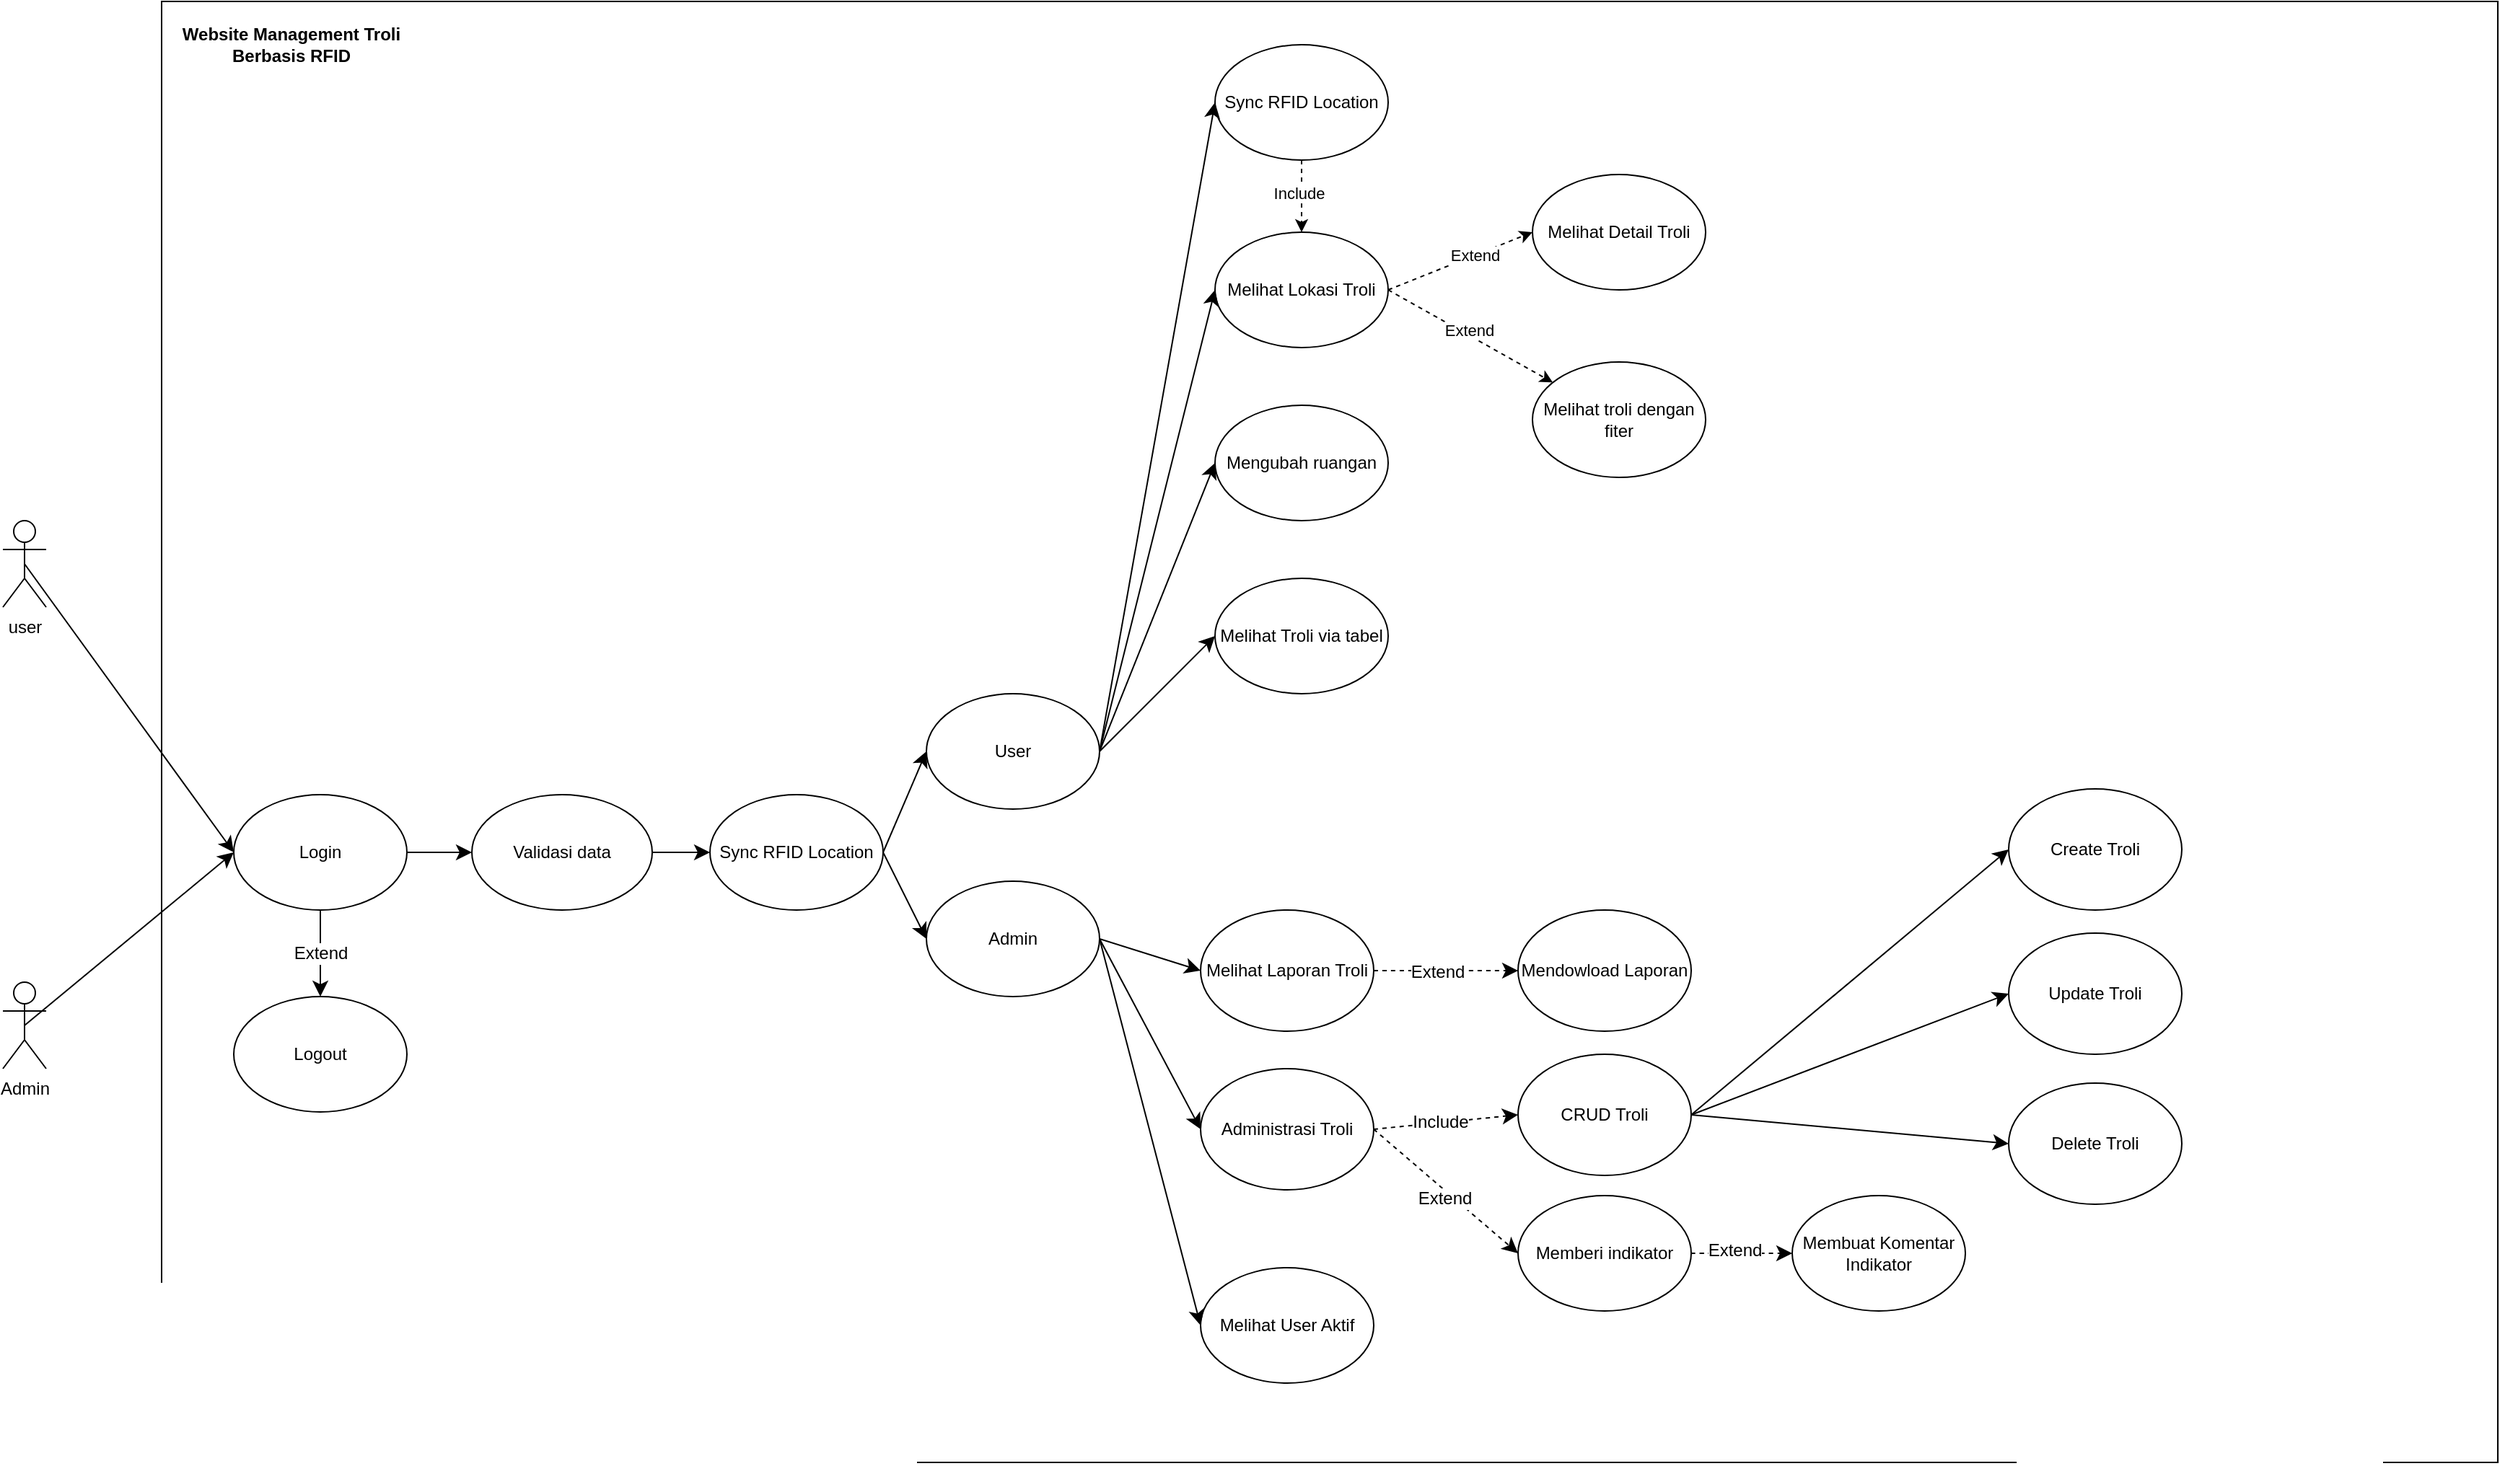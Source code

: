 <mxfile version="27.0.9">
  <diagram name="Page-1" id="rxlCwUThoDtnZkWdmVnO">
    <mxGraphModel dx="1203" dy="750" grid="1" gridSize="10" guides="1" tooltips="1" connect="1" arrows="1" fold="1" page="1" pageScale="1" pageWidth="850" pageHeight="1100" math="0" shadow="0">
      <root>
        <mxCell id="0" />
        <mxCell id="1" parent="0" />
        <mxCell id="zfviBoj0iMsASOUnEc8I-1" value="" style="rounded=0;whiteSpace=wrap;html=1;" vertex="1" parent="1">
          <mxGeometry x="150" y="50" width="1619" height="1013" as="geometry" />
        </mxCell>
        <mxCell id="zfviBoj0iMsASOUnEc8I-74" style="edgeStyle=none;curved=1;rounded=0;orthogonalLoop=1;jettySize=auto;html=1;exitX=0.5;exitY=0.5;exitDx=0;exitDy=0;exitPerimeter=0;fontSize=12;startSize=8;endSize=8;" edge="1" parent="1" source="zfviBoj0iMsASOUnEc8I-4">
          <mxGeometry relative="1" as="geometry">
            <mxPoint x="200" y="640" as="targetPoint" />
          </mxGeometry>
        </mxCell>
        <mxCell id="zfviBoj0iMsASOUnEc8I-4" value="user" style="shape=umlActor;verticalLabelPosition=bottom;verticalAlign=top;html=1;outlineConnect=0;" vertex="1" parent="1">
          <mxGeometry x="40" y="410" width="30" height="60" as="geometry" />
        </mxCell>
        <mxCell id="zfviBoj0iMsASOUnEc8I-5" style="rounded=0;orthogonalLoop=1;jettySize=auto;html=1;exitX=1;exitY=0.5;exitDx=0;exitDy=0;entryX=0;entryY=0.5;entryDx=0;entryDy=0;dashed=1;" edge="1" parent="1" source="zfviBoj0iMsASOUnEc8I-10" target="zfviBoj0iMsASOUnEc8I-12">
          <mxGeometry relative="1" as="geometry" />
        </mxCell>
        <mxCell id="zfviBoj0iMsASOUnEc8I-6" value="Extend" style="edgeLabel;html=1;align=center;verticalAlign=middle;resizable=0;points=[];" vertex="1" connectable="0" parent="zfviBoj0iMsASOUnEc8I-5">
          <mxGeometry x="0.2" relative="1" as="geometry">
            <mxPoint as="offset" />
          </mxGeometry>
        </mxCell>
        <mxCell id="zfviBoj0iMsASOUnEc8I-7" style="rounded=0;orthogonalLoop=1;jettySize=auto;html=1;exitX=1;exitY=0.5;exitDx=0;exitDy=0;dashed=1;" edge="1" parent="1" source="zfviBoj0iMsASOUnEc8I-10" target="zfviBoj0iMsASOUnEc8I-15">
          <mxGeometry relative="1" as="geometry" />
        </mxCell>
        <mxCell id="zfviBoj0iMsASOUnEc8I-8" value="Extend" style="edgeLabel;html=1;align=center;verticalAlign=middle;resizable=0;points=[];" vertex="1" connectable="0" parent="zfviBoj0iMsASOUnEc8I-7">
          <mxGeometry x="-0.049" y="3" relative="1" as="geometry">
            <mxPoint as="offset" />
          </mxGeometry>
        </mxCell>
        <mxCell id="zfviBoj0iMsASOUnEc8I-10" value="Melihat Lokasi Troli" style="ellipse;whiteSpace=wrap;html=1;" vertex="1" parent="1">
          <mxGeometry x="880" y="210" width="120" height="80" as="geometry" />
        </mxCell>
        <mxCell id="zfviBoj0iMsASOUnEc8I-11" value="Website Management Troli Berbasis RFID" style="text;html=1;align=center;verticalAlign=middle;whiteSpace=wrap;rounded=0;fontStyle=1" vertex="1" parent="1">
          <mxGeometry x="140" y="60" width="200" height="40" as="geometry" />
        </mxCell>
        <mxCell id="zfviBoj0iMsASOUnEc8I-12" value="Melihat Detail Troli" style="ellipse;whiteSpace=wrap;html=1;" vertex="1" parent="1">
          <mxGeometry x="1100" y="170" width="120" height="80" as="geometry" />
        </mxCell>
        <mxCell id="zfviBoj0iMsASOUnEc8I-14" value="Melihat Troli via tabel" style="ellipse;whiteSpace=wrap;html=1;" vertex="1" parent="1">
          <mxGeometry x="880" y="450" width="120" height="80" as="geometry" />
        </mxCell>
        <mxCell id="zfviBoj0iMsASOUnEc8I-15" value="Melihat troli dengan fiter" style="ellipse;whiteSpace=wrap;html=1;" vertex="1" parent="1">
          <mxGeometry x="1100" y="300" width="120" height="80" as="geometry" />
        </mxCell>
        <mxCell id="zfviBoj0iMsASOUnEc8I-73" style="edgeStyle=none;curved=1;rounded=0;orthogonalLoop=1;jettySize=auto;html=1;exitX=0.5;exitY=0.5;exitDx=0;exitDy=0;exitPerimeter=0;entryX=0;entryY=0.5;entryDx=0;entryDy=0;fontSize=12;startSize=8;endSize=8;" edge="1" parent="1" source="zfviBoj0iMsASOUnEc8I-19" target="zfviBoj0iMsASOUnEc8I-27">
          <mxGeometry relative="1" as="geometry" />
        </mxCell>
        <mxCell id="zfviBoj0iMsASOUnEc8I-19" value="Admin" style="shape=umlActor;verticalLabelPosition=bottom;verticalAlign=top;html=1;outlineConnect=0;" vertex="1" parent="1">
          <mxGeometry x="40" y="730" width="30" height="60" as="geometry" />
        </mxCell>
        <mxCell id="zfviBoj0iMsASOUnEc8I-22" value="Mengubah ruangan" style="ellipse;whiteSpace=wrap;html=1;" vertex="1" parent="1">
          <mxGeometry x="880" y="330" width="120" height="80" as="geometry" />
        </mxCell>
        <mxCell id="zfviBoj0iMsASOUnEc8I-52" style="edgeStyle=none;curved=1;rounded=0;orthogonalLoop=1;jettySize=auto;html=1;exitX=1;exitY=0.5;exitDx=0;exitDy=0;entryX=0;entryY=0.5;entryDx=0;entryDy=0;fontSize=12;startSize=8;endSize=8;" edge="1" parent="1" source="zfviBoj0iMsASOUnEc8I-27" target="zfviBoj0iMsASOUnEc8I-28">
          <mxGeometry relative="1" as="geometry" />
        </mxCell>
        <mxCell id="zfviBoj0iMsASOUnEc8I-104" style="edgeStyle=none;curved=1;rounded=0;orthogonalLoop=1;jettySize=auto;html=1;exitX=0.5;exitY=1;exitDx=0;exitDy=0;entryX=0.5;entryY=0;entryDx=0;entryDy=0;fontSize=12;startSize=8;endSize=8;" edge="1" parent="1" source="zfviBoj0iMsASOUnEc8I-27" target="zfviBoj0iMsASOUnEc8I-44">
          <mxGeometry relative="1" as="geometry" />
        </mxCell>
        <mxCell id="zfviBoj0iMsASOUnEc8I-105" value="Extend" style="edgeLabel;html=1;align=center;verticalAlign=middle;resizable=0;points=[];fontSize=12;" vertex="1" connectable="0" parent="zfviBoj0iMsASOUnEc8I-104">
          <mxGeometry relative="1" as="geometry">
            <mxPoint as="offset" />
          </mxGeometry>
        </mxCell>
        <mxCell id="zfviBoj0iMsASOUnEc8I-27" value="Login" style="ellipse;whiteSpace=wrap;html=1;" vertex="1" parent="1">
          <mxGeometry x="200" y="600" width="120" height="80" as="geometry" />
        </mxCell>
        <mxCell id="zfviBoj0iMsASOUnEc8I-87" style="edgeStyle=none;curved=1;rounded=0;orthogonalLoop=1;jettySize=auto;html=1;exitX=1;exitY=0.5;exitDx=0;exitDy=0;entryX=0;entryY=0.5;entryDx=0;entryDy=0;fontSize=12;startSize=8;endSize=8;" edge="1" parent="1" source="zfviBoj0iMsASOUnEc8I-28" target="zfviBoj0iMsASOUnEc8I-85">
          <mxGeometry relative="1" as="geometry" />
        </mxCell>
        <mxCell id="zfviBoj0iMsASOUnEc8I-28" value="Validasi data" style="ellipse;whiteSpace=wrap;html=1;" vertex="1" parent="1">
          <mxGeometry x="365" y="600" width="125" height="80" as="geometry" />
        </mxCell>
        <mxCell id="zfviBoj0iMsASOUnEc8I-65" style="edgeStyle=none;curved=1;rounded=0;orthogonalLoop=1;jettySize=auto;html=1;exitX=1;exitY=0.5;exitDx=0;exitDy=0;entryX=0;entryY=0.5;entryDx=0;entryDy=0;fontSize=12;startSize=8;endSize=8;dashed=1;" edge="1" parent="1" source="zfviBoj0iMsASOUnEc8I-30" target="zfviBoj0iMsASOUnEc8I-33">
          <mxGeometry relative="1" as="geometry" />
        </mxCell>
        <mxCell id="zfviBoj0iMsASOUnEc8I-76" value="Include" style="edgeLabel;html=1;align=center;verticalAlign=middle;resizable=0;points=[];fontSize=12;" vertex="1" connectable="0" parent="zfviBoj0iMsASOUnEc8I-65">
          <mxGeometry x="-0.077" y="1" relative="1" as="geometry">
            <mxPoint as="offset" />
          </mxGeometry>
        </mxCell>
        <mxCell id="zfviBoj0iMsASOUnEc8I-66" style="edgeStyle=none;curved=1;rounded=0;orthogonalLoop=1;jettySize=auto;html=1;exitX=1;exitY=0.5;exitDx=0;exitDy=0;entryX=0;entryY=0.5;entryDx=0;entryDy=0;fontSize=12;startSize=8;endSize=8;dashed=1;" edge="1" parent="1" source="zfviBoj0iMsASOUnEc8I-30" target="zfviBoj0iMsASOUnEc8I-36">
          <mxGeometry relative="1" as="geometry" />
        </mxCell>
        <mxCell id="zfviBoj0iMsASOUnEc8I-77" value="Extend" style="edgeLabel;html=1;align=center;verticalAlign=middle;resizable=0;points=[];fontSize=12;" vertex="1" connectable="0" parent="zfviBoj0iMsASOUnEc8I-66">
          <mxGeometry x="0.029" y="-4" relative="1" as="geometry">
            <mxPoint as="offset" />
          </mxGeometry>
        </mxCell>
        <mxCell id="zfviBoj0iMsASOUnEc8I-30" value="Administrasi Troli" style="ellipse;whiteSpace=wrap;html=1;" vertex="1" parent="1">
          <mxGeometry x="870" y="790" width="120" height="84" as="geometry" />
        </mxCell>
        <mxCell id="zfviBoj0iMsASOUnEc8I-101" style="edgeStyle=none;curved=1;rounded=0;orthogonalLoop=1;jettySize=auto;html=1;exitX=1;exitY=0.5;exitDx=0;exitDy=0;entryX=0;entryY=0.5;entryDx=0;entryDy=0;fontSize=12;startSize=8;endSize=8;" edge="1" parent="1" source="zfviBoj0iMsASOUnEc8I-33" target="zfviBoj0iMsASOUnEc8I-98">
          <mxGeometry relative="1" as="geometry" />
        </mxCell>
        <mxCell id="zfviBoj0iMsASOUnEc8I-102" style="edgeStyle=none;curved=1;rounded=0;orthogonalLoop=1;jettySize=auto;html=1;exitX=1;exitY=0.5;exitDx=0;exitDy=0;entryX=0;entryY=0.5;entryDx=0;entryDy=0;fontSize=12;startSize=8;endSize=8;" edge="1" parent="1" source="zfviBoj0iMsASOUnEc8I-33" target="zfviBoj0iMsASOUnEc8I-99">
          <mxGeometry relative="1" as="geometry" />
        </mxCell>
        <mxCell id="zfviBoj0iMsASOUnEc8I-103" style="edgeStyle=none;curved=1;rounded=0;orthogonalLoop=1;jettySize=auto;html=1;exitX=1;exitY=0.5;exitDx=0;exitDy=0;entryX=0;entryY=0.5;entryDx=0;entryDy=0;fontSize=12;startSize=8;endSize=8;" edge="1" parent="1" source="zfviBoj0iMsASOUnEc8I-33" target="zfviBoj0iMsASOUnEc8I-100">
          <mxGeometry relative="1" as="geometry" />
        </mxCell>
        <mxCell id="zfviBoj0iMsASOUnEc8I-33" value="CRUD Troli" style="ellipse;whiteSpace=wrap;html=1;" vertex="1" parent="1">
          <mxGeometry x="1090" y="780" width="120" height="84" as="geometry" />
        </mxCell>
        <mxCell id="zfviBoj0iMsASOUnEc8I-68" style="edgeStyle=none;curved=1;rounded=0;orthogonalLoop=1;jettySize=auto;html=1;exitX=1;exitY=0.5;exitDx=0;exitDy=0;entryX=0;entryY=0.5;entryDx=0;entryDy=0;fontSize=12;startSize=8;endSize=8;dashed=1;" edge="1" parent="1" source="zfviBoj0iMsASOUnEc8I-36" target="zfviBoj0iMsASOUnEc8I-39">
          <mxGeometry relative="1" as="geometry" />
        </mxCell>
        <mxCell id="zfviBoj0iMsASOUnEc8I-80" value="Extend" style="edgeLabel;html=1;align=center;verticalAlign=middle;resizable=0;points=[];fontSize=12;" vertex="1" connectable="0" parent="zfviBoj0iMsASOUnEc8I-68">
          <mxGeometry x="-0.143" y="2" relative="1" as="geometry">
            <mxPoint as="offset" />
          </mxGeometry>
        </mxCell>
        <mxCell id="zfviBoj0iMsASOUnEc8I-36" value="Memberi indikator" style="ellipse;whiteSpace=wrap;html=1;" vertex="1" parent="1">
          <mxGeometry x="1090" y="878" width="120" height="80" as="geometry" />
        </mxCell>
        <mxCell id="zfviBoj0iMsASOUnEc8I-39" value="Membuat Komentar Indikator" style="ellipse;whiteSpace=wrap;html=1;" vertex="1" parent="1">
          <mxGeometry x="1280" y="878" width="120" height="80" as="geometry" />
        </mxCell>
        <mxCell id="zfviBoj0iMsASOUnEc8I-40" style="edgeStyle=orthogonalEdgeStyle;rounded=0;orthogonalLoop=1;jettySize=auto;html=1;exitX=0.5;exitY=1;exitDx=0;exitDy=0;dashed=1;" edge="1" parent="1" source="zfviBoj0iMsASOUnEc8I-42" target="zfviBoj0iMsASOUnEc8I-10">
          <mxGeometry relative="1" as="geometry" />
        </mxCell>
        <mxCell id="zfviBoj0iMsASOUnEc8I-41" value="Include" style="edgeLabel;html=1;align=center;verticalAlign=middle;resizable=0;points=[];" vertex="1" connectable="0" parent="zfviBoj0iMsASOUnEc8I-40">
          <mxGeometry x="-0.08" y="-2" relative="1" as="geometry">
            <mxPoint as="offset" />
          </mxGeometry>
        </mxCell>
        <mxCell id="zfviBoj0iMsASOUnEc8I-42" value="Sync RFID Location" style="ellipse;whiteSpace=wrap;html=1;" vertex="1" parent="1">
          <mxGeometry x="880" y="80" width="120" height="80" as="geometry" />
        </mxCell>
        <mxCell id="zfviBoj0iMsASOUnEc8I-44" value="Logout" style="ellipse;whiteSpace=wrap;html=1;" vertex="1" parent="1">
          <mxGeometry x="200" y="740" width="120" height="80" as="geometry" />
        </mxCell>
        <mxCell id="zfviBoj0iMsASOUnEc8I-67" style="edgeStyle=none;curved=1;rounded=0;orthogonalLoop=1;jettySize=auto;html=1;exitX=1;exitY=0.5;exitDx=0;exitDy=0;entryX=0;entryY=0.5;entryDx=0;entryDy=0;fontSize=12;startSize=8;endSize=8;dashed=1;" edge="1" parent="1" source="zfviBoj0iMsASOUnEc8I-49" target="zfviBoj0iMsASOUnEc8I-50">
          <mxGeometry relative="1" as="geometry" />
        </mxCell>
        <mxCell id="zfviBoj0iMsASOUnEc8I-75" value="Extend" style="edgeLabel;html=1;align=center;verticalAlign=middle;resizable=0;points=[];fontSize=12;" vertex="1" connectable="0" parent="zfviBoj0iMsASOUnEc8I-67">
          <mxGeometry x="-0.12" y="-1" relative="1" as="geometry">
            <mxPoint as="offset" />
          </mxGeometry>
        </mxCell>
        <mxCell id="zfviBoj0iMsASOUnEc8I-49" value="Melihat Laporan Troli" style="ellipse;whiteSpace=wrap;html=1;" vertex="1" parent="1">
          <mxGeometry x="870" y="680" width="120" height="84" as="geometry" />
        </mxCell>
        <mxCell id="zfviBoj0iMsASOUnEc8I-50" value="Mendowload Laporan" style="ellipse;whiteSpace=wrap;html=1;" vertex="1" parent="1">
          <mxGeometry x="1090" y="680" width="120" height="84" as="geometry" />
        </mxCell>
        <mxCell id="zfviBoj0iMsASOUnEc8I-58" style="edgeStyle=none;curved=1;rounded=0;orthogonalLoop=1;jettySize=auto;html=1;exitX=0.5;exitY=1;exitDx=0;exitDy=0;fontSize=12;startSize=8;endSize=8;" edge="1" parent="1" source="zfviBoj0iMsASOUnEc8I-1" target="zfviBoj0iMsASOUnEc8I-1">
          <mxGeometry relative="1" as="geometry" />
        </mxCell>
        <mxCell id="zfviBoj0iMsASOUnEc8I-59" style="edgeStyle=none;curved=1;rounded=0;orthogonalLoop=1;jettySize=auto;html=1;exitX=0.5;exitY=1;exitDx=0;exitDy=0;fontSize=12;startSize=8;endSize=8;" edge="1" parent="1" source="zfviBoj0iMsASOUnEc8I-1" target="zfviBoj0iMsASOUnEc8I-1">
          <mxGeometry relative="1" as="geometry" />
        </mxCell>
        <mxCell id="zfviBoj0iMsASOUnEc8I-69" value="Melihat User Aktif" style="ellipse;whiteSpace=wrap;html=1;" vertex="1" parent="1">
          <mxGeometry x="870" y="928" width="120" height="80" as="geometry" />
        </mxCell>
        <mxCell id="zfviBoj0iMsASOUnEc8I-70" style="edgeStyle=none;curved=1;rounded=0;orthogonalLoop=1;jettySize=auto;html=1;exitX=1;exitY=0.5;exitDx=0;exitDy=0;fontSize=12;startSize=8;endSize=8;" edge="1" parent="1" source="zfviBoj0iMsASOUnEc8I-44" target="zfviBoj0iMsASOUnEc8I-44">
          <mxGeometry relative="1" as="geometry" />
        </mxCell>
        <mxCell id="zfviBoj0iMsASOUnEc8I-94" style="edgeStyle=none;curved=1;rounded=0;orthogonalLoop=1;jettySize=auto;html=1;exitX=1;exitY=0.5;exitDx=0;exitDy=0;entryX=0;entryY=0.5;entryDx=0;entryDy=0;fontSize=12;startSize=8;endSize=8;" edge="1" parent="1" source="zfviBoj0iMsASOUnEc8I-83" target="zfviBoj0iMsASOUnEc8I-14">
          <mxGeometry relative="1" as="geometry" />
        </mxCell>
        <mxCell id="zfviBoj0iMsASOUnEc8I-95" style="edgeStyle=none;curved=1;rounded=0;orthogonalLoop=1;jettySize=auto;html=1;exitX=1;exitY=0.5;exitDx=0;exitDy=0;entryX=0;entryY=0.5;entryDx=0;entryDy=0;fontSize=12;startSize=8;endSize=8;" edge="1" parent="1" source="zfviBoj0iMsASOUnEc8I-83" target="zfviBoj0iMsASOUnEc8I-22">
          <mxGeometry relative="1" as="geometry" />
        </mxCell>
        <mxCell id="zfviBoj0iMsASOUnEc8I-96" style="edgeStyle=none;curved=1;rounded=0;orthogonalLoop=1;jettySize=auto;html=1;exitX=1;exitY=0.5;exitDx=0;exitDy=0;entryX=0;entryY=0.5;entryDx=0;entryDy=0;fontSize=12;startSize=8;endSize=8;" edge="1" parent="1" source="zfviBoj0iMsASOUnEc8I-83" target="zfviBoj0iMsASOUnEc8I-10">
          <mxGeometry relative="1" as="geometry" />
        </mxCell>
        <mxCell id="zfviBoj0iMsASOUnEc8I-97" style="edgeStyle=none;curved=1;rounded=0;orthogonalLoop=1;jettySize=auto;html=1;exitX=1;exitY=0.5;exitDx=0;exitDy=0;entryX=0;entryY=0.5;entryDx=0;entryDy=0;fontSize=12;startSize=8;endSize=8;" edge="1" parent="1" source="zfviBoj0iMsASOUnEc8I-83" target="zfviBoj0iMsASOUnEc8I-42">
          <mxGeometry relative="1" as="geometry" />
        </mxCell>
        <mxCell id="zfviBoj0iMsASOUnEc8I-83" value="User" style="ellipse;whiteSpace=wrap;html=1;" vertex="1" parent="1">
          <mxGeometry x="680" y="530" width="120" height="80" as="geometry" />
        </mxCell>
        <mxCell id="zfviBoj0iMsASOUnEc8I-91" style="edgeStyle=none;curved=1;rounded=0;orthogonalLoop=1;jettySize=auto;html=1;exitX=1;exitY=0.5;exitDx=0;exitDy=0;entryX=0;entryY=0.5;entryDx=0;entryDy=0;fontSize=12;startSize=8;endSize=8;" edge="1" parent="1" source="zfviBoj0iMsASOUnEc8I-84" target="zfviBoj0iMsASOUnEc8I-49">
          <mxGeometry relative="1" as="geometry" />
        </mxCell>
        <mxCell id="zfviBoj0iMsASOUnEc8I-92" style="edgeStyle=none;curved=1;rounded=0;orthogonalLoop=1;jettySize=auto;html=1;exitX=1;exitY=0.5;exitDx=0;exitDy=0;entryX=0;entryY=0.5;entryDx=0;entryDy=0;fontSize=12;startSize=8;endSize=8;" edge="1" parent="1" source="zfviBoj0iMsASOUnEc8I-84" target="zfviBoj0iMsASOUnEc8I-30">
          <mxGeometry relative="1" as="geometry" />
        </mxCell>
        <mxCell id="zfviBoj0iMsASOUnEc8I-93" style="edgeStyle=none;curved=1;rounded=0;orthogonalLoop=1;jettySize=auto;html=1;exitX=1;exitY=0.5;exitDx=0;exitDy=0;entryX=0;entryY=0.5;entryDx=0;entryDy=0;fontSize=12;startSize=8;endSize=8;" edge="1" parent="1" source="zfviBoj0iMsASOUnEc8I-84" target="zfviBoj0iMsASOUnEc8I-69">
          <mxGeometry relative="1" as="geometry" />
        </mxCell>
        <mxCell id="zfviBoj0iMsASOUnEc8I-84" value="Admin" style="ellipse;whiteSpace=wrap;html=1;" vertex="1" parent="1">
          <mxGeometry x="680" y="660" width="120" height="80" as="geometry" />
        </mxCell>
        <mxCell id="zfviBoj0iMsASOUnEc8I-89" style="edgeStyle=none;curved=1;rounded=0;orthogonalLoop=1;jettySize=auto;html=1;exitX=1;exitY=0.5;exitDx=0;exitDy=0;entryX=0;entryY=0.5;entryDx=0;entryDy=0;fontSize=12;startSize=8;endSize=8;" edge="1" parent="1" source="zfviBoj0iMsASOUnEc8I-85" target="zfviBoj0iMsASOUnEc8I-83">
          <mxGeometry relative="1" as="geometry" />
        </mxCell>
        <mxCell id="zfviBoj0iMsASOUnEc8I-90" style="edgeStyle=none;curved=1;rounded=0;orthogonalLoop=1;jettySize=auto;html=1;exitX=1;exitY=0.5;exitDx=0;exitDy=0;entryX=0;entryY=0.5;entryDx=0;entryDy=0;fontSize=12;startSize=8;endSize=8;" edge="1" parent="1" source="zfviBoj0iMsASOUnEc8I-85" target="zfviBoj0iMsASOUnEc8I-84">
          <mxGeometry relative="1" as="geometry" />
        </mxCell>
        <mxCell id="zfviBoj0iMsASOUnEc8I-85" value="Sync RFID Location" style="ellipse;whiteSpace=wrap;html=1;" vertex="1" parent="1">
          <mxGeometry x="530" y="600" width="120" height="80" as="geometry" />
        </mxCell>
        <mxCell id="zfviBoj0iMsASOUnEc8I-86" style="edgeStyle=none;curved=1;rounded=0;orthogonalLoop=1;jettySize=auto;html=1;exitX=1;exitY=0.5;exitDx=0;exitDy=0;fontSize=12;startSize=8;endSize=8;" edge="1" parent="1" source="zfviBoj0iMsASOUnEc8I-84" target="zfviBoj0iMsASOUnEc8I-84">
          <mxGeometry relative="1" as="geometry" />
        </mxCell>
        <mxCell id="zfviBoj0iMsASOUnEc8I-88" style="edgeStyle=none;curved=1;rounded=0;orthogonalLoop=1;jettySize=auto;html=1;exitX=1;exitY=0;exitDx=0;exitDy=0;fontSize=12;startSize=8;endSize=8;" edge="1" parent="1" source="zfviBoj0iMsASOUnEc8I-85" target="zfviBoj0iMsASOUnEc8I-85">
          <mxGeometry relative="1" as="geometry" />
        </mxCell>
        <mxCell id="zfviBoj0iMsASOUnEc8I-98" value="Create Troli" style="ellipse;whiteSpace=wrap;html=1;" vertex="1" parent="1">
          <mxGeometry x="1430" y="596" width="120" height="84" as="geometry" />
        </mxCell>
        <mxCell id="zfviBoj0iMsASOUnEc8I-99" value="Update Troli" style="ellipse;whiteSpace=wrap;html=1;" vertex="1" parent="1">
          <mxGeometry x="1430" y="696" width="120" height="84" as="geometry" />
        </mxCell>
        <mxCell id="zfviBoj0iMsASOUnEc8I-100" value="Delete Troli" style="ellipse;whiteSpace=wrap;html=1;" vertex="1" parent="1">
          <mxGeometry x="1430" y="800" width="120" height="84" as="geometry" />
        </mxCell>
      </root>
    </mxGraphModel>
  </diagram>
</mxfile>
